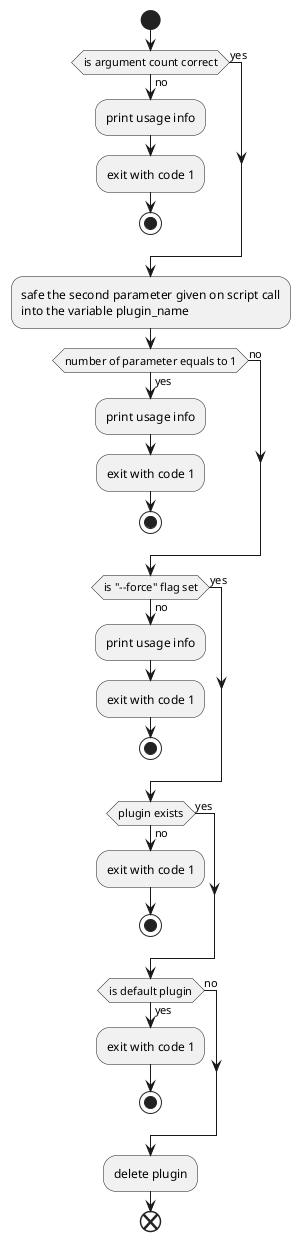 @startuml

start
if (is argument count correct) then (yes)
else (no)
    :print usage info;
    :exit with code 1;
    stop
endif

:safe the second parameter given on script call
into the variable plugin_name;

if (number of parameter equals to 1) then(yes)
    :print usage info;
    :exit with code 1;
    stop
else (no)
endif

if (is "--force" flag set) then (yes)
else (no)
    :print usage info;
    :exit with code 1;
    stop
endif

if (plugin exists) then (yes)
else (no)
    :exit with code 1;
    stop
endif

if (is default plugin) then (yes)
    :exit with code 1;
    stop
else (no)
endif

:delete plugin;
end

@enduml
